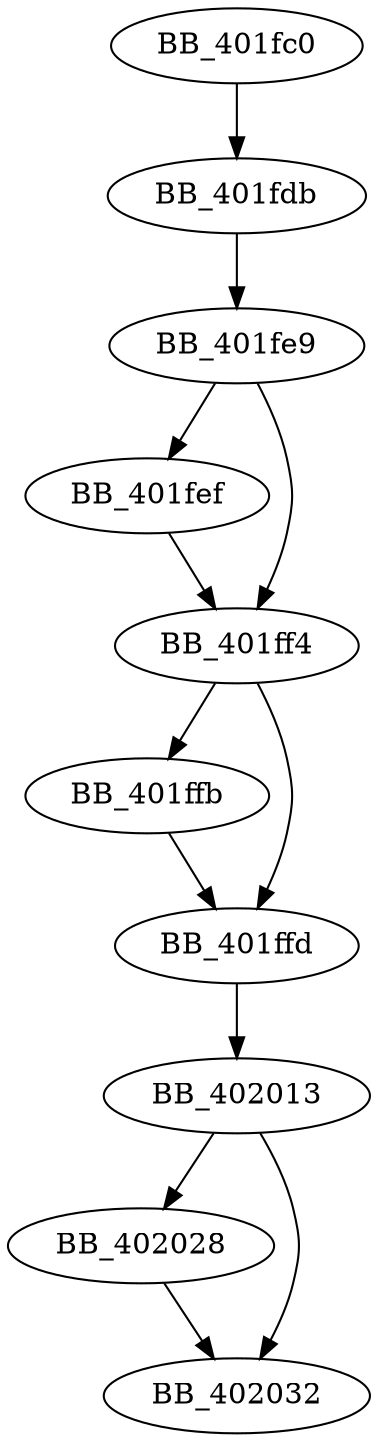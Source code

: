 DiGraph sub_401FC0{
BB_401fc0->BB_401fdb
BB_401fdb->BB_401fe9
BB_401fe9->BB_401fef
BB_401fe9->BB_401ff4
BB_401fef->BB_401ff4
BB_401ff4->BB_401ffb
BB_401ff4->BB_401ffd
BB_401ffb->BB_401ffd
BB_401ffd->BB_402013
BB_402013->BB_402028
BB_402013->BB_402032
BB_402028->BB_402032
}
